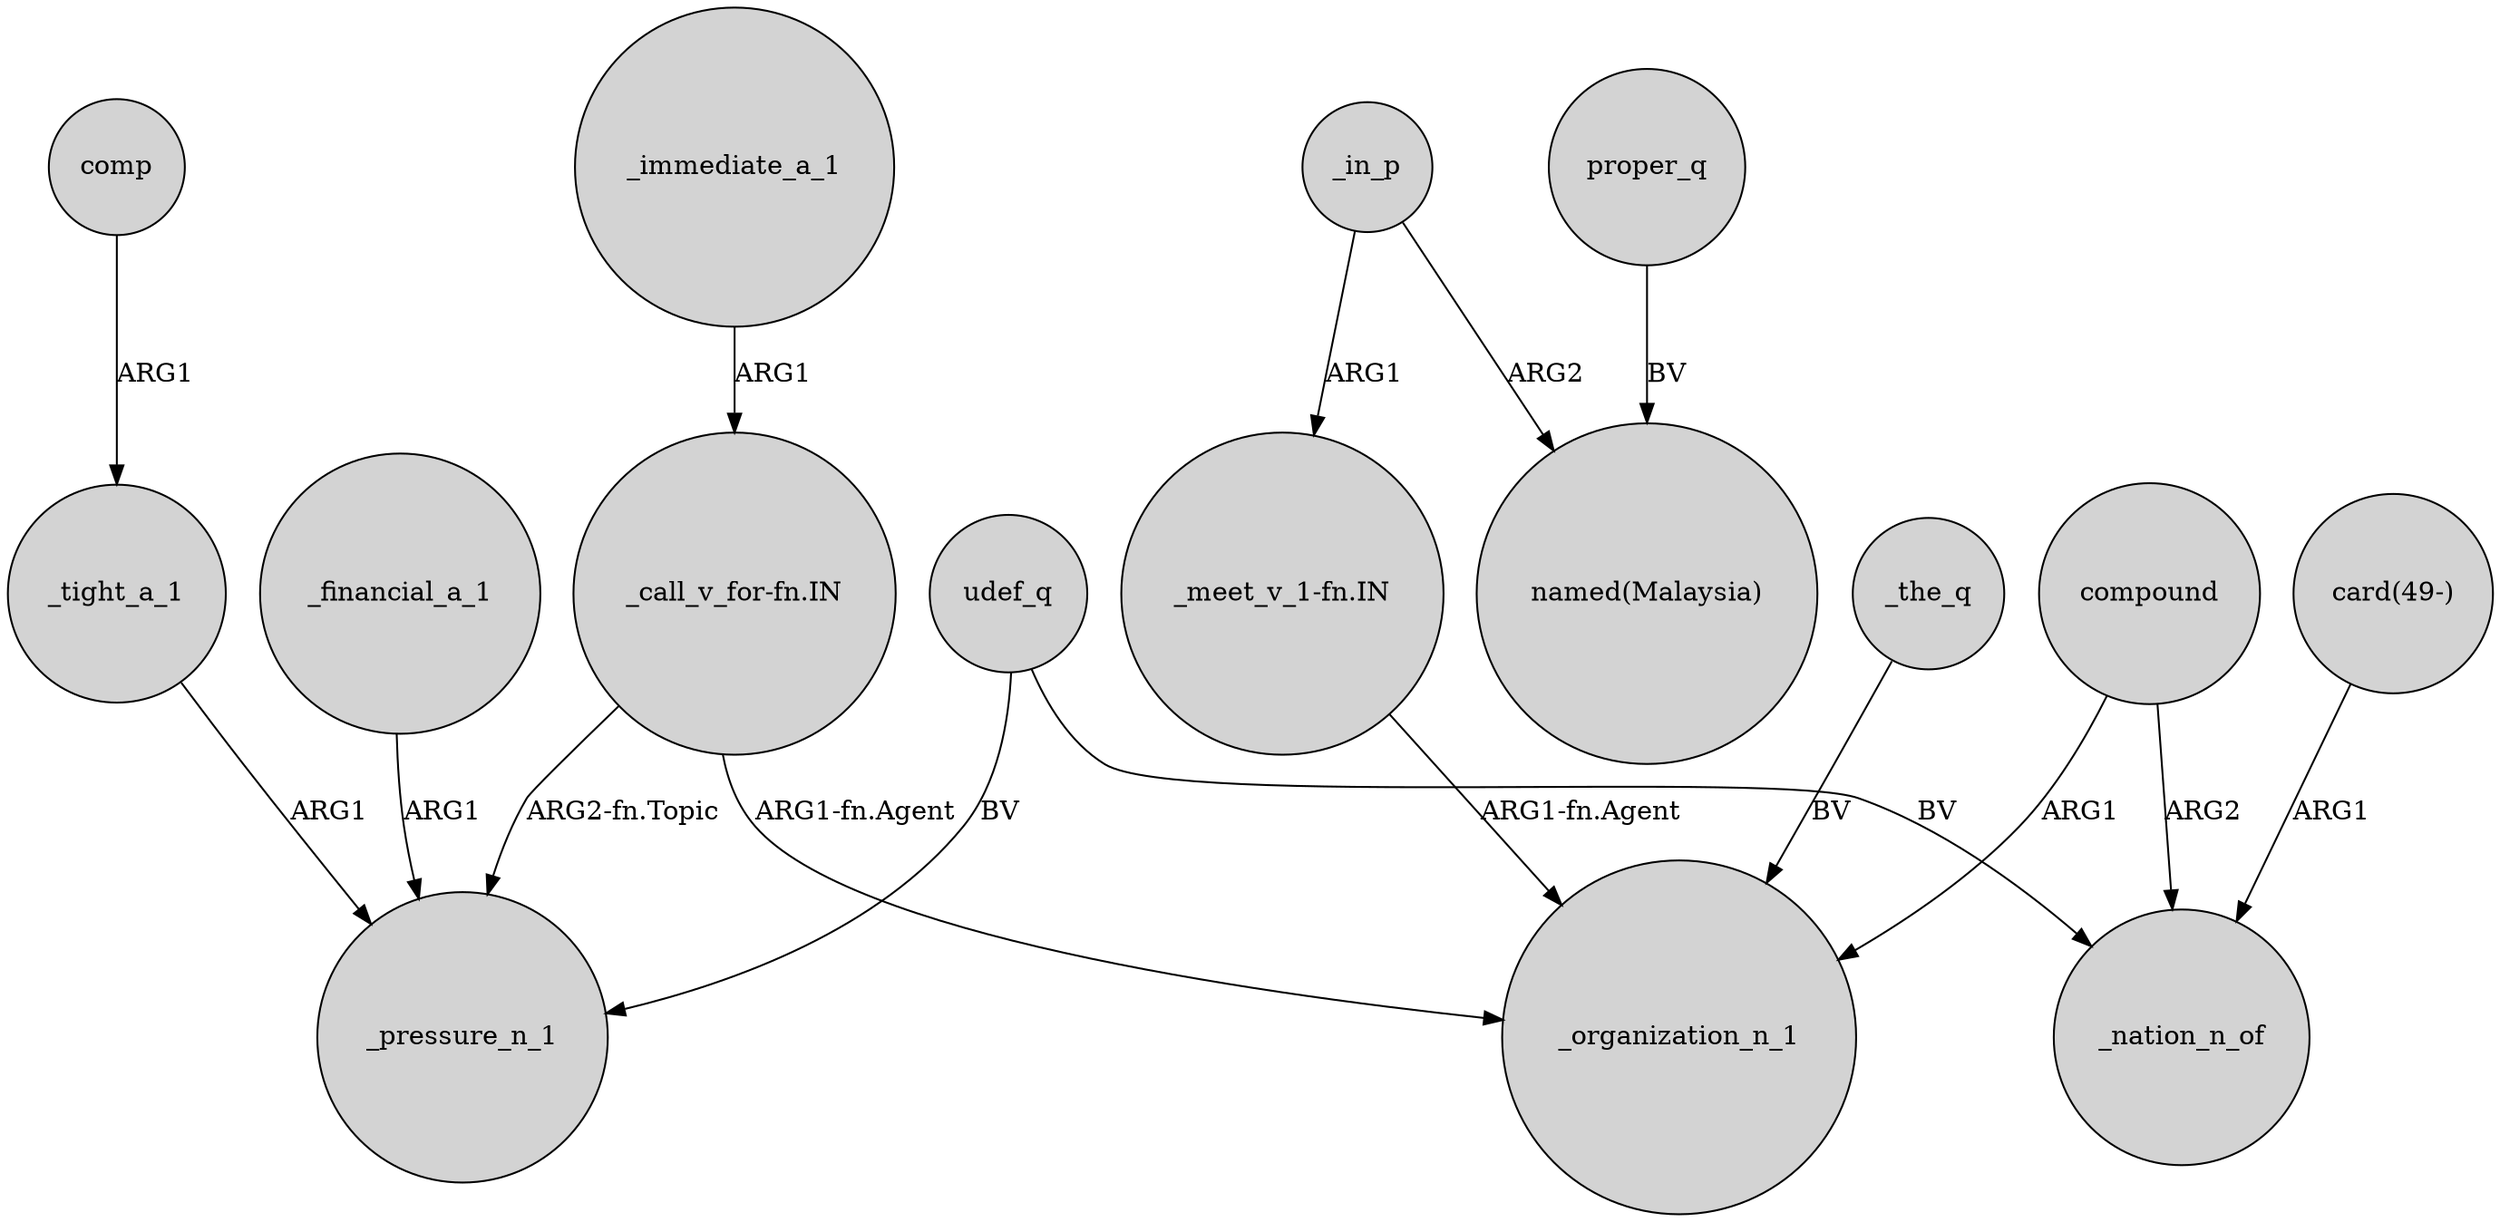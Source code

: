 digraph {
	node [shape=circle style=filled]
	udef_q -> _pressure_n_1 [label=BV]
	_in_p -> "_meet_v_1-fn.IN" [label=ARG1]
	_in_p -> "named(Malaysia)" [label=ARG2]
	"_call_v_for-fn.IN" -> _organization_n_1 [label="ARG1-fn.Agent"]
	_the_q -> _organization_n_1 [label=BV]
	compound -> _organization_n_1 [label=ARG1]
	udef_q -> _nation_n_of [label=BV]
	"_call_v_for-fn.IN" -> _pressure_n_1 [label="ARG2-fn.Topic"]
	proper_q -> "named(Malaysia)" [label=BV]
	_tight_a_1 -> _pressure_n_1 [label=ARG1]
	comp -> _tight_a_1 [label=ARG1]
	_financial_a_1 -> _pressure_n_1 [label=ARG1]
	"_meet_v_1-fn.IN" -> _organization_n_1 [label="ARG1-fn.Agent"]
	compound -> _nation_n_of [label=ARG2]
	_immediate_a_1 -> "_call_v_for-fn.IN" [label=ARG1]
	"card(49-)" -> _nation_n_of [label=ARG1]
}
